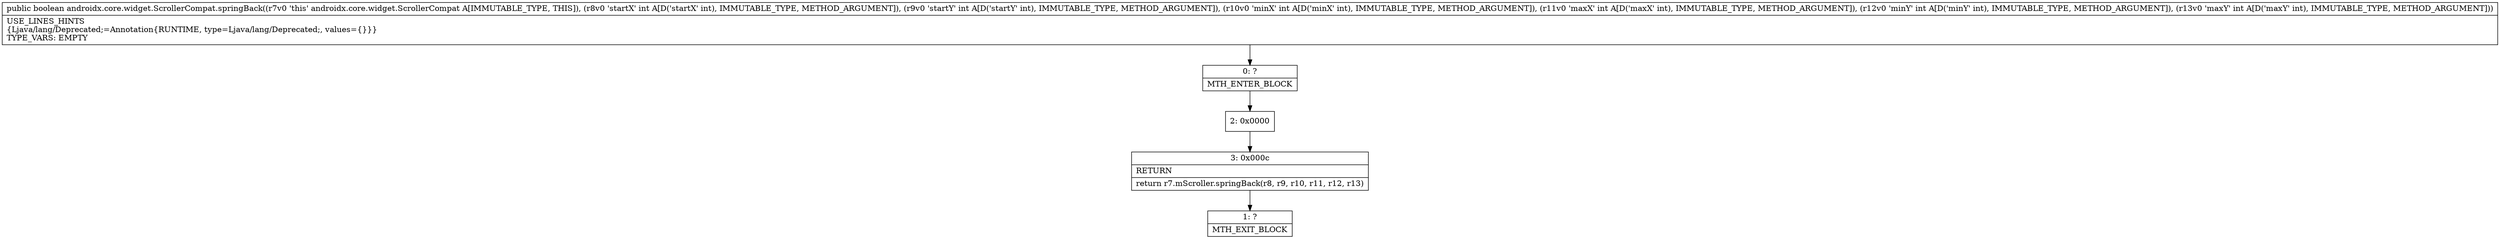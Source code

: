 digraph "CFG forandroidx.core.widget.ScrollerCompat.springBack(IIIIII)Z" {
Node_0 [shape=record,label="{0\:\ ?|MTH_ENTER_BLOCK\l}"];
Node_2 [shape=record,label="{2\:\ 0x0000}"];
Node_3 [shape=record,label="{3\:\ 0x000c|RETURN\l|return r7.mScroller.springBack(r8, r9, r10, r11, r12, r13)\l}"];
Node_1 [shape=record,label="{1\:\ ?|MTH_EXIT_BLOCK\l}"];
MethodNode[shape=record,label="{public boolean androidx.core.widget.ScrollerCompat.springBack((r7v0 'this' androidx.core.widget.ScrollerCompat A[IMMUTABLE_TYPE, THIS]), (r8v0 'startX' int A[D('startX' int), IMMUTABLE_TYPE, METHOD_ARGUMENT]), (r9v0 'startY' int A[D('startY' int), IMMUTABLE_TYPE, METHOD_ARGUMENT]), (r10v0 'minX' int A[D('minX' int), IMMUTABLE_TYPE, METHOD_ARGUMENT]), (r11v0 'maxX' int A[D('maxX' int), IMMUTABLE_TYPE, METHOD_ARGUMENT]), (r12v0 'minY' int A[D('minY' int), IMMUTABLE_TYPE, METHOD_ARGUMENT]), (r13v0 'maxY' int A[D('maxY' int), IMMUTABLE_TYPE, METHOD_ARGUMENT]))  | USE_LINES_HINTS\l\{Ljava\/lang\/Deprecated;=Annotation\{RUNTIME, type=Ljava\/lang\/Deprecated;, values=\{\}\}\}\lTYPE_VARS: EMPTY\l}"];
MethodNode -> Node_0;Node_0 -> Node_2;
Node_2 -> Node_3;
Node_3 -> Node_1;
}

